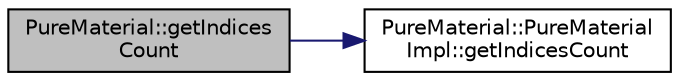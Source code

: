 digraph "PureMaterial::getIndicesCount"
{
 // LATEX_PDF_SIZE
  edge [fontname="Helvetica",fontsize="10",labelfontname="Helvetica",labelfontsize="10"];
  node [fontname="Helvetica",fontsize="10",shape=record];
  rankdir="LR";
  Node1 [label="PureMaterial::getIndices\lCount",height=0.2,width=0.4,color="black", fillcolor="grey75", style="filled", fontcolor="black",tooltip="Gets the number of indices."];
  Node1 -> Node2 [color="midnightblue",fontsize="10",style="solid",fontname="Helvetica"];
  Node2 [label="PureMaterial::PureMaterial\lImpl::getIndicesCount",height=0.2,width=0.4,color="black", fillcolor="white", style="filled",URL="$class_pure_material_1_1_pure_material_impl.html#a4e5772270dc4802365c60ea2b9ec87b1",tooltip=" "];
}
